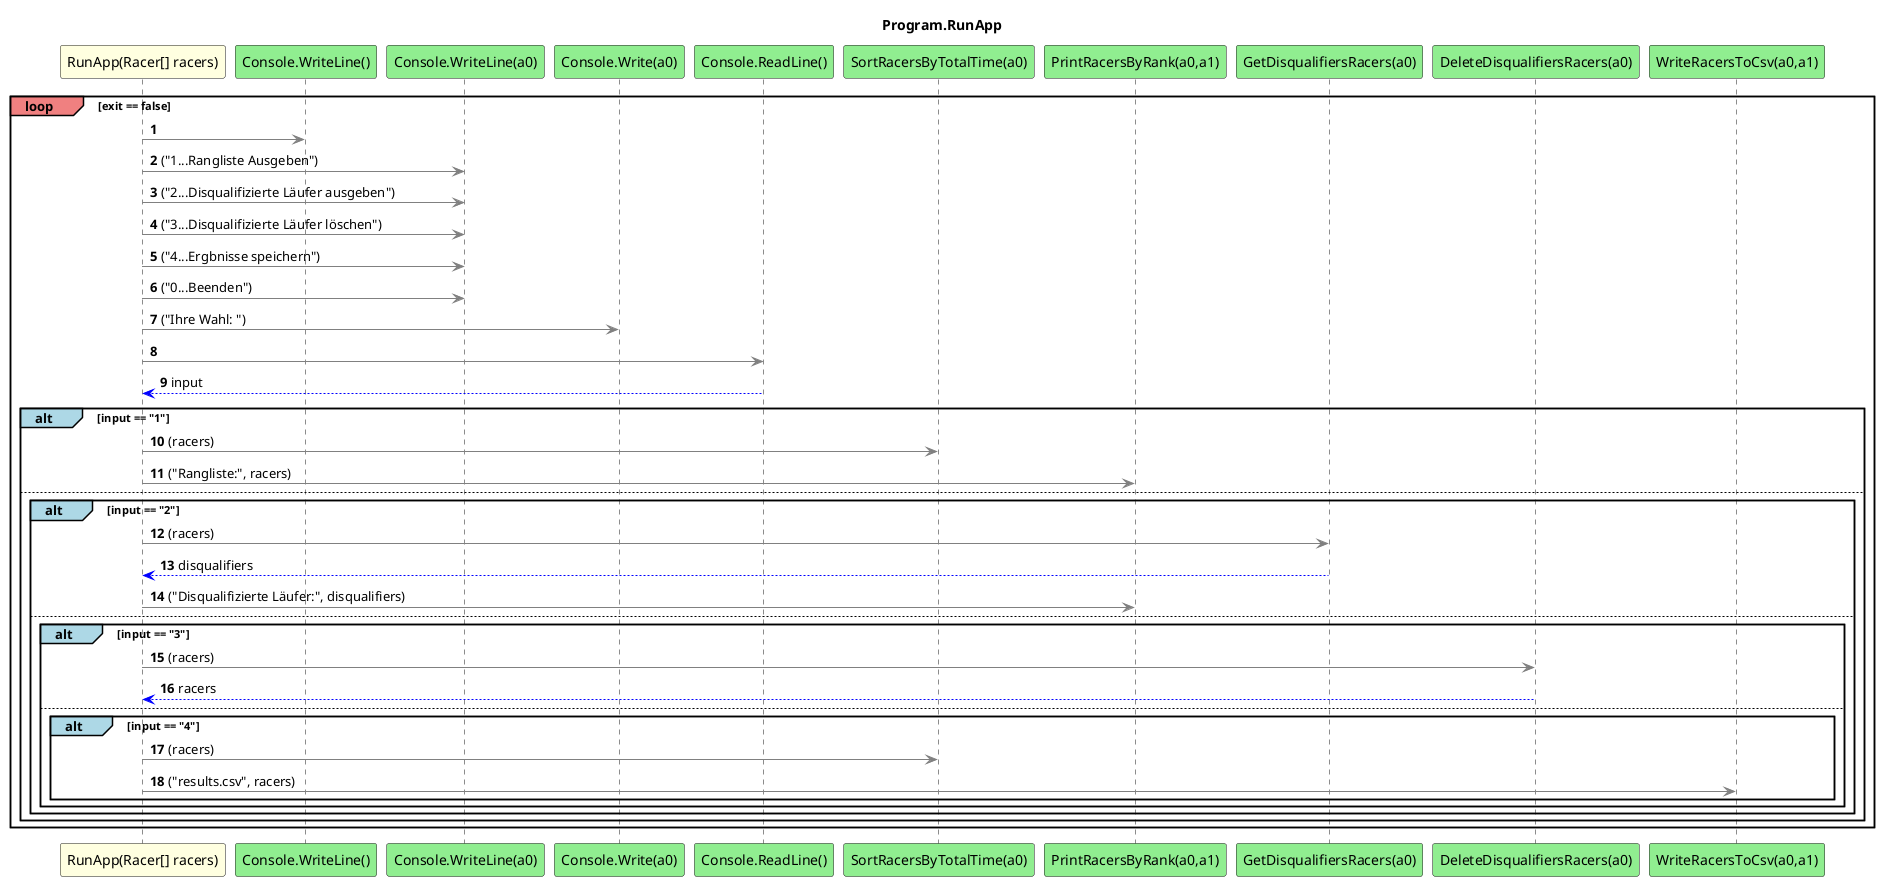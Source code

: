 @startuml Program.RunApp
title Program.RunApp
participant "RunApp(Racer[] racers)" as RunApp_p0 #LightYellow
participant "Console.WriteLine()" as Console_WriteLine #LightGreen
participant "Console.WriteLine(a0)" as Console_WriteLine_a0 #LightGreen
participant "Console.Write(a0)" as Console_Write_a0 #LightGreen
participant "Console.ReadLine()" as Console_ReadLine #LightGreen
participant "SortRacersByTotalTime(a0)" as SortRacersByTotalTime_a0 #LightGreen
participant "PrintRacersByRank(a0,a1)" as PrintRacersByRank_a0_a1 #LightGreen
participant "GetDisqualifiersRacers(a0)" as GetDisqualifiersRacers_a0 #LightGreen
participant "DeleteDisqualifiersRacers(a0)" as DeleteDisqualifiersRacers_a0 #LightGreen
participant "WriteRacersToCsv(a0,a1)" as WriteRacersToCsv_a0_a1 #LightGreen
autonumber
loop#LightCoral exit == false
    RunApp_p0 -[#grey]> Console_WriteLine
    RunApp_p0 -[#grey]> Console_WriteLine_a0 : ("1...Rangliste Ausgeben")
    RunApp_p0 -[#grey]> Console_WriteLine_a0 : ("2...Disqualifizierte Läufer ausgeben")
    RunApp_p0 -[#grey]> Console_WriteLine_a0 : ("3...Disqualifizierte Läufer löschen")
    RunApp_p0 -[#grey]> Console_WriteLine_a0 : ("4...Ergbnisse speichern")
    RunApp_p0 -[#grey]> Console_WriteLine_a0 : ("0...Beenden")
    RunApp_p0 -[#grey]> Console_Write_a0 : ("Ihre Wahl: ")
    RunApp_p0 -[#grey]> Console_ReadLine
    Console_ReadLine -[#blue]-> RunApp_p0 : input
    alt#LightBlue input == "1"
        RunApp_p0 -[#grey]> SortRacersByTotalTime_a0 : (racers)
        RunApp_p0 -[#grey]> PrintRacersByRank_a0_a1 : ("Rangliste:", racers)
        else
            alt#LightBlue input == "2"
                RunApp_p0 -[#grey]> GetDisqualifiersRacers_a0 : (racers)
                GetDisqualifiersRacers_a0 -[#blue]-> RunApp_p0 : disqualifiers
                RunApp_p0 -[#grey]> PrintRacersByRank_a0_a1 : ("Disqualifizierte Läufer:", disqualifiers)
                else
                    alt#LightBlue input == "3"
                        RunApp_p0 -[#grey]> DeleteDisqualifiersRacers_a0 : (racers)
                        DeleteDisqualifiersRacers_a0 -[#blue]-> RunApp_p0 : racers
                        else
                            alt#LightBlue input == "4"
                                RunApp_p0 -[#grey]> SortRacersByTotalTime_a0 : (racers)
                                RunApp_p0 -[#grey]> WriteRacersToCsv_a0_a1 : ("results.csv", racers)
                            end
                    end
            end
    end
end
@enduml
